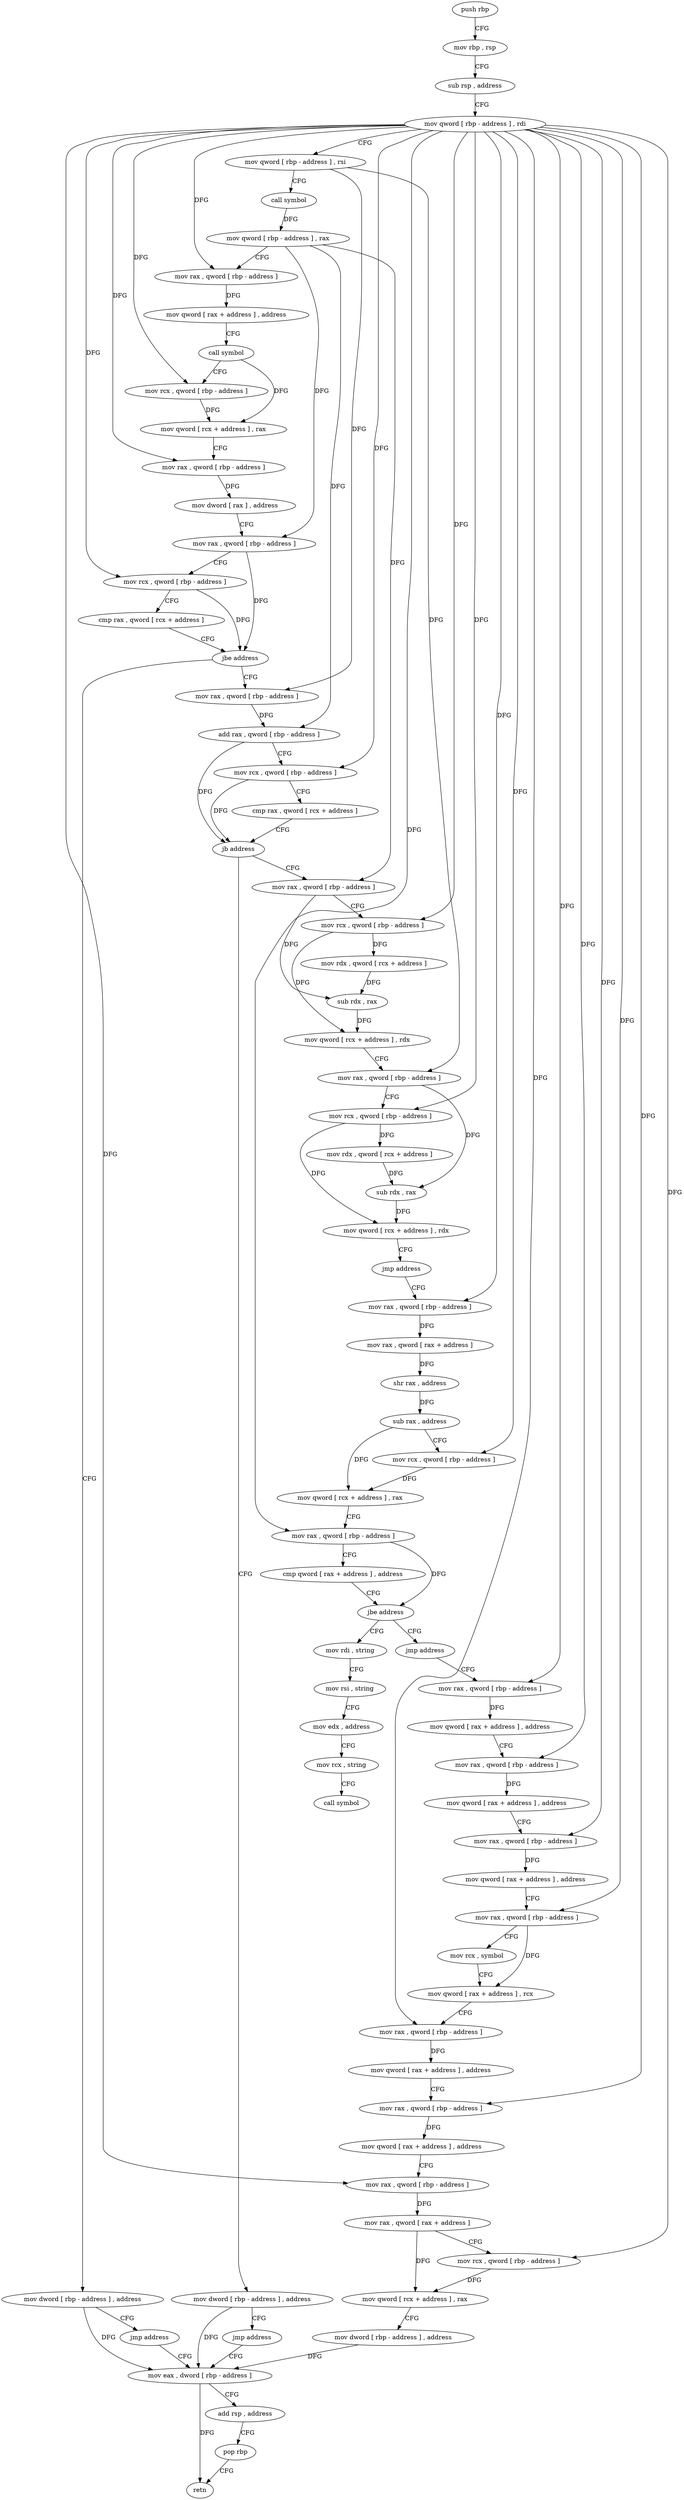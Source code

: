 digraph "func" {
"4291296" [label = "push rbp" ]
"4291297" [label = "mov rbp , rsp" ]
"4291300" [label = "sub rsp , address" ]
"4291304" [label = "mov qword [ rbp - address ] , rdi" ]
"4291308" [label = "mov qword [ rbp - address ] , rsi" ]
"4291312" [label = "call symbol" ]
"4291317" [label = "mov qword [ rbp - address ] , rax" ]
"4291321" [label = "mov rax , qword [ rbp - address ]" ]
"4291325" [label = "mov qword [ rax + address ] , address" ]
"4291333" [label = "call symbol" ]
"4291338" [label = "mov rcx , qword [ rbp - address ]" ]
"4291342" [label = "mov qword [ rcx + address ] , rax" ]
"4291346" [label = "mov rax , qword [ rbp - address ]" ]
"4291350" [label = "mov dword [ rax ] , address" ]
"4291356" [label = "mov rax , qword [ rbp - address ]" ]
"4291360" [label = "mov rcx , qword [ rbp - address ]" ]
"4291364" [label = "cmp rax , qword [ rcx + address ]" ]
"4291368" [label = "jbe address" ]
"4291386" [label = "mov rax , qword [ rbp - address ]" ]
"4291374" [label = "mov dword [ rbp - address ] , address" ]
"4291390" [label = "add rax , qword [ rbp - address ]" ]
"4291394" [label = "mov rcx , qword [ rbp - address ]" ]
"4291398" [label = "cmp rax , qword [ rcx + address ]" ]
"4291402" [label = "jb address" ]
"4291420" [label = "mov rax , qword [ rbp - address ]" ]
"4291408" [label = "mov dword [ rbp - address ] , address" ]
"4291381" [label = "jmp address" ]
"4291650" [label = "mov eax , dword [ rbp - address ]" ]
"4291424" [label = "mov rcx , qword [ rbp - address ]" ]
"4291428" [label = "mov rdx , qword [ rcx + address ]" ]
"4291432" [label = "sub rdx , rax" ]
"4291435" [label = "mov qword [ rcx + address ] , rdx" ]
"4291439" [label = "mov rax , qword [ rbp - address ]" ]
"4291443" [label = "mov rcx , qword [ rbp - address ]" ]
"4291447" [label = "mov rdx , qword [ rcx + address ]" ]
"4291451" [label = "sub rdx , rax" ]
"4291454" [label = "mov qword [ rcx + address ] , rdx" ]
"4291458" [label = "jmp address" ]
"4291463" [label = "mov rax , qword [ rbp - address ]" ]
"4291415" [label = "jmp address" ]
"4291653" [label = "add rsp , address" ]
"4291657" [label = "pop rbp" ]
"4291658" [label = "retn" ]
"4291467" [label = "mov rax , qword [ rax + address ]" ]
"4291471" [label = "shr rax , address" ]
"4291475" [label = "sub rax , address" ]
"4291481" [label = "mov rcx , qword [ rbp - address ]" ]
"4291485" [label = "mov qword [ rcx + address ] , rax" ]
"4291489" [label = "mov rax , qword [ rbp - address ]" ]
"4291493" [label = "cmp qword [ rax + address ] , address" ]
"4291498" [label = "jbe address" ]
"4291509" [label = "mov rdi , string" ]
"4291504" [label = "jmp address" ]
"4291519" [label = "mov rsi , string" ]
"4291529" [label = "mov edx , address" ]
"4291534" [label = "mov rcx , string" ]
"4291544" [label = "call symbol" ]
"4291549" [label = "mov rax , qword [ rbp - address ]" ]
"4291553" [label = "mov qword [ rax + address ] , address" ]
"4291561" [label = "mov rax , qword [ rbp - address ]" ]
"4291565" [label = "mov qword [ rax + address ] , address" ]
"4291573" [label = "mov rax , qword [ rbp - address ]" ]
"4291577" [label = "mov qword [ rax + address ] , address" ]
"4291585" [label = "mov rax , qword [ rbp - address ]" ]
"4291589" [label = "mov rcx , symbol" ]
"4291599" [label = "mov qword [ rax + address ] , rcx" ]
"4291603" [label = "mov rax , qword [ rbp - address ]" ]
"4291607" [label = "mov qword [ rax + address ] , address" ]
"4291615" [label = "mov rax , qword [ rbp - address ]" ]
"4291619" [label = "mov qword [ rax + address ] , address" ]
"4291627" [label = "mov rax , qword [ rbp - address ]" ]
"4291631" [label = "mov rax , qword [ rax + address ]" ]
"4291635" [label = "mov rcx , qword [ rbp - address ]" ]
"4291639" [label = "mov qword [ rcx + address ] , rax" ]
"4291643" [label = "mov dword [ rbp - address ] , address" ]
"4291296" -> "4291297" [ label = "CFG" ]
"4291297" -> "4291300" [ label = "CFG" ]
"4291300" -> "4291304" [ label = "CFG" ]
"4291304" -> "4291308" [ label = "CFG" ]
"4291304" -> "4291321" [ label = "DFG" ]
"4291304" -> "4291338" [ label = "DFG" ]
"4291304" -> "4291346" [ label = "DFG" ]
"4291304" -> "4291360" [ label = "DFG" ]
"4291304" -> "4291394" [ label = "DFG" ]
"4291304" -> "4291424" [ label = "DFG" ]
"4291304" -> "4291443" [ label = "DFG" ]
"4291304" -> "4291463" [ label = "DFG" ]
"4291304" -> "4291481" [ label = "DFG" ]
"4291304" -> "4291489" [ label = "DFG" ]
"4291304" -> "4291549" [ label = "DFG" ]
"4291304" -> "4291561" [ label = "DFG" ]
"4291304" -> "4291573" [ label = "DFG" ]
"4291304" -> "4291585" [ label = "DFG" ]
"4291304" -> "4291603" [ label = "DFG" ]
"4291304" -> "4291615" [ label = "DFG" ]
"4291304" -> "4291627" [ label = "DFG" ]
"4291304" -> "4291635" [ label = "DFG" ]
"4291308" -> "4291312" [ label = "CFG" ]
"4291308" -> "4291386" [ label = "DFG" ]
"4291308" -> "4291439" [ label = "DFG" ]
"4291312" -> "4291317" [ label = "DFG" ]
"4291317" -> "4291321" [ label = "CFG" ]
"4291317" -> "4291356" [ label = "DFG" ]
"4291317" -> "4291390" [ label = "DFG" ]
"4291317" -> "4291420" [ label = "DFG" ]
"4291321" -> "4291325" [ label = "DFG" ]
"4291325" -> "4291333" [ label = "CFG" ]
"4291333" -> "4291338" [ label = "CFG" ]
"4291333" -> "4291342" [ label = "DFG" ]
"4291338" -> "4291342" [ label = "DFG" ]
"4291342" -> "4291346" [ label = "CFG" ]
"4291346" -> "4291350" [ label = "DFG" ]
"4291350" -> "4291356" [ label = "CFG" ]
"4291356" -> "4291360" [ label = "CFG" ]
"4291356" -> "4291368" [ label = "DFG" ]
"4291360" -> "4291364" [ label = "CFG" ]
"4291360" -> "4291368" [ label = "DFG" ]
"4291364" -> "4291368" [ label = "CFG" ]
"4291368" -> "4291386" [ label = "CFG" ]
"4291368" -> "4291374" [ label = "CFG" ]
"4291386" -> "4291390" [ label = "DFG" ]
"4291374" -> "4291381" [ label = "CFG" ]
"4291374" -> "4291650" [ label = "DFG" ]
"4291390" -> "4291394" [ label = "CFG" ]
"4291390" -> "4291402" [ label = "DFG" ]
"4291394" -> "4291398" [ label = "CFG" ]
"4291394" -> "4291402" [ label = "DFG" ]
"4291398" -> "4291402" [ label = "CFG" ]
"4291402" -> "4291420" [ label = "CFG" ]
"4291402" -> "4291408" [ label = "CFG" ]
"4291420" -> "4291424" [ label = "CFG" ]
"4291420" -> "4291432" [ label = "DFG" ]
"4291408" -> "4291415" [ label = "CFG" ]
"4291408" -> "4291650" [ label = "DFG" ]
"4291381" -> "4291650" [ label = "CFG" ]
"4291650" -> "4291653" [ label = "CFG" ]
"4291650" -> "4291658" [ label = "DFG" ]
"4291424" -> "4291428" [ label = "DFG" ]
"4291424" -> "4291435" [ label = "DFG" ]
"4291428" -> "4291432" [ label = "DFG" ]
"4291432" -> "4291435" [ label = "DFG" ]
"4291435" -> "4291439" [ label = "CFG" ]
"4291439" -> "4291443" [ label = "CFG" ]
"4291439" -> "4291451" [ label = "DFG" ]
"4291443" -> "4291447" [ label = "DFG" ]
"4291443" -> "4291454" [ label = "DFG" ]
"4291447" -> "4291451" [ label = "DFG" ]
"4291451" -> "4291454" [ label = "DFG" ]
"4291454" -> "4291458" [ label = "CFG" ]
"4291458" -> "4291463" [ label = "CFG" ]
"4291463" -> "4291467" [ label = "DFG" ]
"4291415" -> "4291650" [ label = "CFG" ]
"4291653" -> "4291657" [ label = "CFG" ]
"4291657" -> "4291658" [ label = "CFG" ]
"4291467" -> "4291471" [ label = "DFG" ]
"4291471" -> "4291475" [ label = "DFG" ]
"4291475" -> "4291481" [ label = "CFG" ]
"4291475" -> "4291485" [ label = "DFG" ]
"4291481" -> "4291485" [ label = "DFG" ]
"4291485" -> "4291489" [ label = "CFG" ]
"4291489" -> "4291493" [ label = "CFG" ]
"4291489" -> "4291498" [ label = "DFG" ]
"4291493" -> "4291498" [ label = "CFG" ]
"4291498" -> "4291509" [ label = "CFG" ]
"4291498" -> "4291504" [ label = "CFG" ]
"4291509" -> "4291519" [ label = "CFG" ]
"4291504" -> "4291549" [ label = "CFG" ]
"4291519" -> "4291529" [ label = "CFG" ]
"4291529" -> "4291534" [ label = "CFG" ]
"4291534" -> "4291544" [ label = "CFG" ]
"4291549" -> "4291553" [ label = "DFG" ]
"4291553" -> "4291561" [ label = "CFG" ]
"4291561" -> "4291565" [ label = "DFG" ]
"4291565" -> "4291573" [ label = "CFG" ]
"4291573" -> "4291577" [ label = "DFG" ]
"4291577" -> "4291585" [ label = "CFG" ]
"4291585" -> "4291589" [ label = "CFG" ]
"4291585" -> "4291599" [ label = "DFG" ]
"4291589" -> "4291599" [ label = "CFG" ]
"4291599" -> "4291603" [ label = "CFG" ]
"4291603" -> "4291607" [ label = "DFG" ]
"4291607" -> "4291615" [ label = "CFG" ]
"4291615" -> "4291619" [ label = "DFG" ]
"4291619" -> "4291627" [ label = "CFG" ]
"4291627" -> "4291631" [ label = "DFG" ]
"4291631" -> "4291635" [ label = "CFG" ]
"4291631" -> "4291639" [ label = "DFG" ]
"4291635" -> "4291639" [ label = "DFG" ]
"4291639" -> "4291643" [ label = "CFG" ]
"4291643" -> "4291650" [ label = "DFG" ]
}
